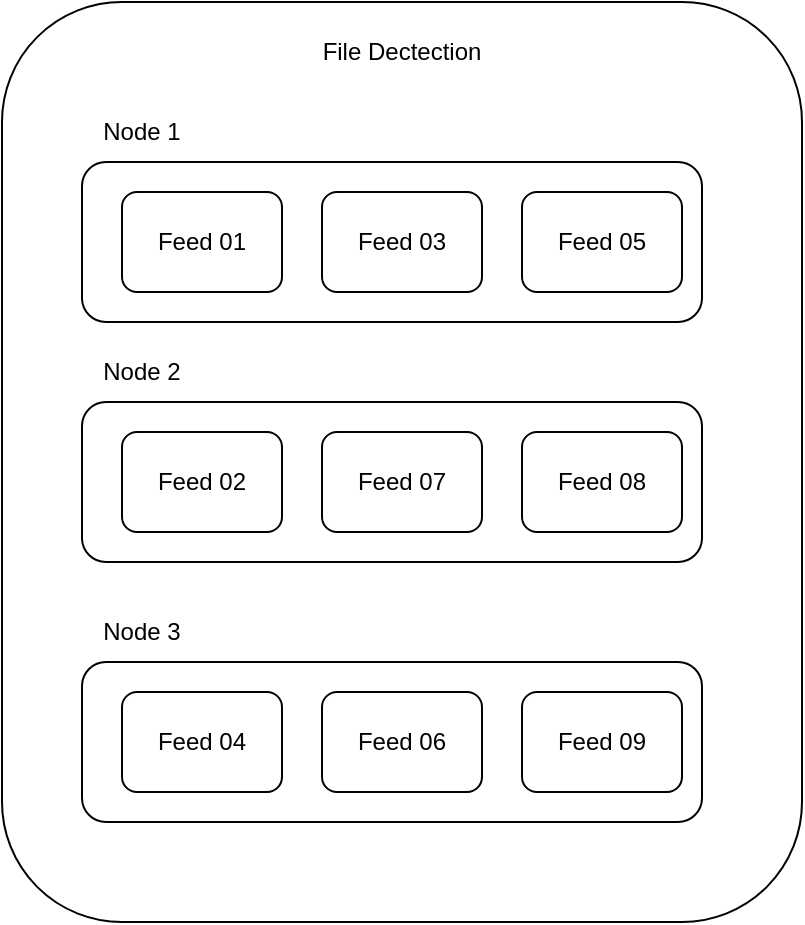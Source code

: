 <mxfile version="22.1.4" type="github">
  <diagram name="Page-1" id="fdHkIKtGjXYSEzS2XqVD">
    <mxGraphModel dx="1688" dy="613" grid="1" gridSize="10" guides="1" tooltips="1" connect="1" arrows="1" fold="1" page="1" pageScale="1" pageWidth="850" pageHeight="1100" math="0" shadow="0">
      <root>
        <mxCell id="0" />
        <mxCell id="1" parent="0" />
        <mxCell id="s09VsKY-C5sdKV1U9pFJ-1" value="" style="rounded=1;whiteSpace=wrap;html=1;" vertex="1" parent="1">
          <mxGeometry x="300" y="290" width="400" height="460" as="geometry" />
        </mxCell>
        <mxCell id="s09VsKY-C5sdKV1U9pFJ-2" value="" style="rounded=1;whiteSpace=wrap;html=1;" vertex="1" parent="1">
          <mxGeometry x="340" y="370" width="310" height="80" as="geometry" />
        </mxCell>
        <mxCell id="s09VsKY-C5sdKV1U9pFJ-3" value="Node 1" style="text;html=1;strokeColor=none;fillColor=none;align=center;verticalAlign=middle;whiteSpace=wrap;rounded=0;" vertex="1" parent="1">
          <mxGeometry x="340" y="340" width="60" height="30" as="geometry" />
        </mxCell>
        <mxCell id="s09VsKY-C5sdKV1U9pFJ-4" value="Feed 01" style="rounded=1;whiteSpace=wrap;html=1;" vertex="1" parent="1">
          <mxGeometry x="360" y="385" width="80" height="50" as="geometry" />
        </mxCell>
        <mxCell id="s09VsKY-C5sdKV1U9pFJ-5" value="Feed 03" style="rounded=1;whiteSpace=wrap;html=1;" vertex="1" parent="1">
          <mxGeometry x="460" y="385" width="80" height="50" as="geometry" />
        </mxCell>
        <mxCell id="s09VsKY-C5sdKV1U9pFJ-6" value="Feed 05" style="rounded=1;whiteSpace=wrap;html=1;" vertex="1" parent="1">
          <mxGeometry x="560" y="385" width="80" height="50" as="geometry" />
        </mxCell>
        <mxCell id="s09VsKY-C5sdKV1U9pFJ-7" value="" style="rounded=1;whiteSpace=wrap;html=1;" vertex="1" parent="1">
          <mxGeometry x="340" y="490" width="310" height="80" as="geometry" />
        </mxCell>
        <mxCell id="s09VsKY-C5sdKV1U9pFJ-8" value="Node 2" style="text;html=1;strokeColor=none;fillColor=none;align=center;verticalAlign=middle;whiteSpace=wrap;rounded=0;" vertex="1" parent="1">
          <mxGeometry x="340" y="460" width="60" height="30" as="geometry" />
        </mxCell>
        <mxCell id="s09VsKY-C5sdKV1U9pFJ-9" value="Feed 02" style="rounded=1;whiteSpace=wrap;html=1;" vertex="1" parent="1">
          <mxGeometry x="360" y="505" width="80" height="50" as="geometry" />
        </mxCell>
        <mxCell id="s09VsKY-C5sdKV1U9pFJ-10" value="Feed 07" style="rounded=1;whiteSpace=wrap;html=1;" vertex="1" parent="1">
          <mxGeometry x="460" y="505" width="80" height="50" as="geometry" />
        </mxCell>
        <mxCell id="s09VsKY-C5sdKV1U9pFJ-11" value="Feed 08" style="rounded=1;whiteSpace=wrap;html=1;" vertex="1" parent="1">
          <mxGeometry x="560" y="505" width="80" height="50" as="geometry" />
        </mxCell>
        <mxCell id="s09VsKY-C5sdKV1U9pFJ-12" value="" style="rounded=1;whiteSpace=wrap;html=1;" vertex="1" parent="1">
          <mxGeometry x="340" y="620" width="310" height="80" as="geometry" />
        </mxCell>
        <mxCell id="s09VsKY-C5sdKV1U9pFJ-13" value="Node 3" style="text;html=1;strokeColor=none;fillColor=none;align=center;verticalAlign=middle;whiteSpace=wrap;rounded=0;" vertex="1" parent="1">
          <mxGeometry x="340" y="590" width="60" height="30" as="geometry" />
        </mxCell>
        <mxCell id="s09VsKY-C5sdKV1U9pFJ-14" value="Feed 04" style="rounded=1;whiteSpace=wrap;html=1;" vertex="1" parent="1">
          <mxGeometry x="360" y="635" width="80" height="50" as="geometry" />
        </mxCell>
        <mxCell id="s09VsKY-C5sdKV1U9pFJ-15" value="Feed 06" style="rounded=1;whiteSpace=wrap;html=1;" vertex="1" parent="1">
          <mxGeometry x="460" y="635" width="80" height="50" as="geometry" />
        </mxCell>
        <mxCell id="s09VsKY-C5sdKV1U9pFJ-16" value="Feed 09" style="rounded=1;whiteSpace=wrap;html=1;" vertex="1" parent="1">
          <mxGeometry x="560" y="635" width="80" height="50" as="geometry" />
        </mxCell>
        <mxCell id="s09VsKY-C5sdKV1U9pFJ-19" value="File Dectection" style="text;html=1;strokeColor=none;fillColor=none;align=center;verticalAlign=middle;whiteSpace=wrap;rounded=0;" vertex="1" parent="1">
          <mxGeometry x="445" y="300" width="110" height="30" as="geometry" />
        </mxCell>
      </root>
    </mxGraphModel>
  </diagram>
</mxfile>

